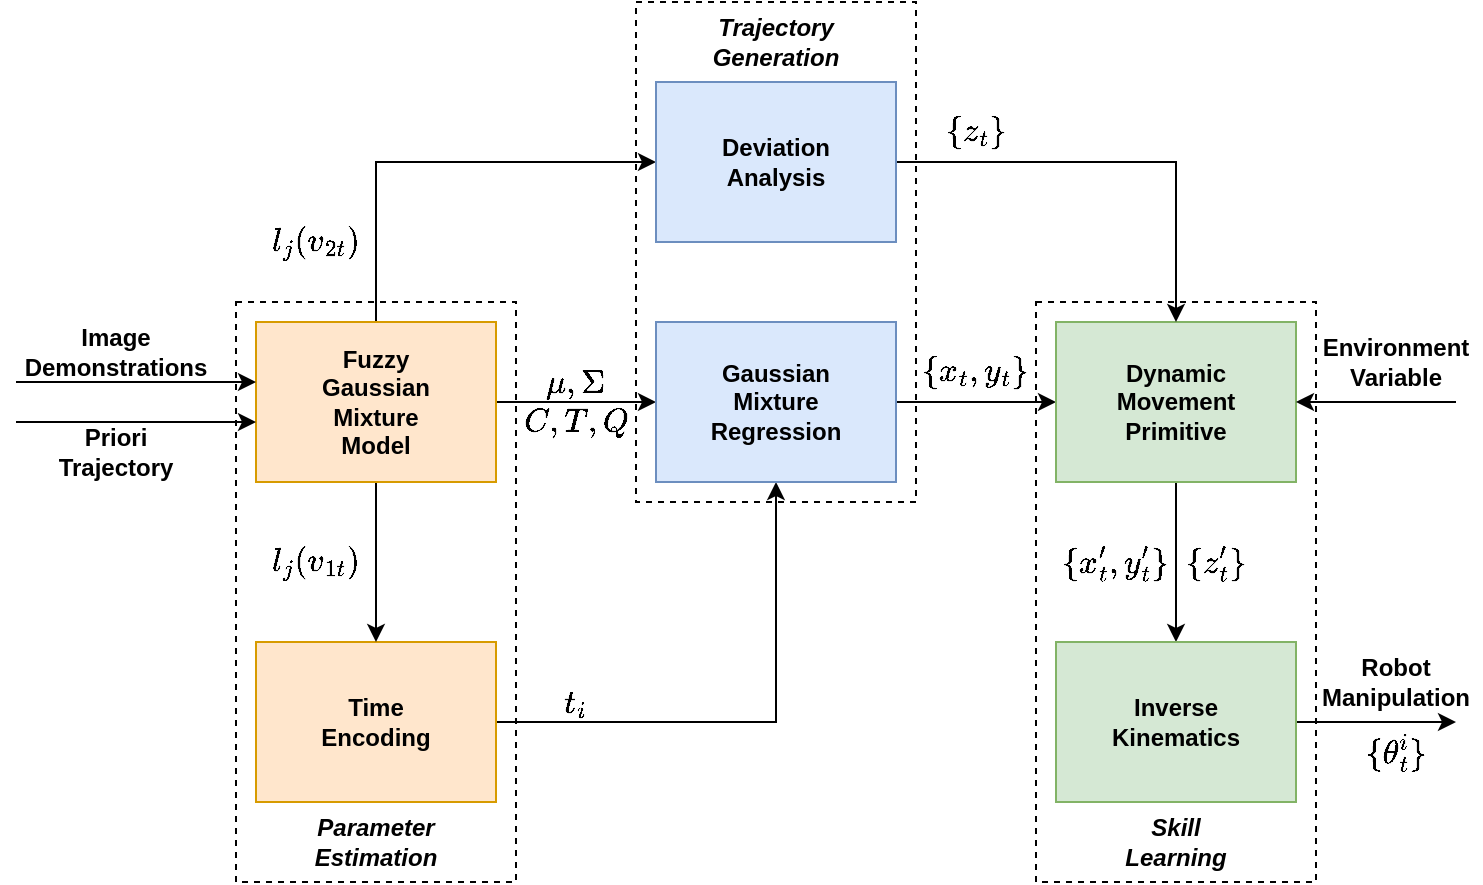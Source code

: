 <mxfile version="21.2.8" type="device" pages="2">
  <diagram name="fig1" id="IM0B7LO6zEONRMX0c4RT">
    <mxGraphModel dx="714" dy="430" grid="1" gridSize="10" guides="1" tooltips="1" connect="1" arrows="1" fold="1" page="1" pageScale="1" pageWidth="827" pageHeight="583" math="1" shadow="0">
      <root>
        <mxCell id="0" />
        <mxCell id="1" parent="0" />
        <mxCell id="D91GqyZZNzykNJFRmw_x-61" value="" style="rounded=0;whiteSpace=wrap;html=1;fillColor=none;dashed=1;" parent="1" vertex="1">
          <mxGeometry x="590" y="190" width="140" height="290" as="geometry" />
        </mxCell>
        <mxCell id="D91GqyZZNzykNJFRmw_x-47" value="" style="rounded=0;whiteSpace=wrap;html=1;fillColor=none;dashed=1;" parent="1" vertex="1">
          <mxGeometry x="390" y="40" width="140" height="250" as="geometry" />
        </mxCell>
        <mxCell id="D91GqyZZNzykNJFRmw_x-46" value="" style="rounded=0;whiteSpace=wrap;html=1;fillColor=none;dashed=1;" parent="1" vertex="1">
          <mxGeometry x="190" y="190" width="140" height="290" as="geometry" />
        </mxCell>
        <mxCell id="D91GqyZZNzykNJFRmw_x-45" style="edgeStyle=orthogonalEdgeStyle;rounded=0;orthogonalLoop=1;jettySize=auto;html=1;entryX=0.5;entryY=1;entryDx=0;entryDy=0;" parent="1" source="D91GqyZZNzykNJFRmw_x-1" target="D91GqyZZNzykNJFRmw_x-4" edge="1">
          <mxGeometry relative="1" as="geometry" />
        </mxCell>
        <mxCell id="D91GqyZZNzykNJFRmw_x-1" value="&lt;b&gt;Time&lt;/b&gt;&lt;br&gt;&lt;b&gt;Encoding&lt;/b&gt;" style="rounded=0;whiteSpace=wrap;html=1;fillColor=#ffe6cc;strokeColor=#d79b00;" parent="1" vertex="1">
          <mxGeometry x="200" y="360" width="120" height="80" as="geometry" />
        </mxCell>
        <mxCell id="D91GqyZZNzykNJFRmw_x-6" style="edgeStyle=orthogonalEdgeStyle;rounded=0;orthogonalLoop=1;jettySize=auto;html=1;entryX=0;entryY=0.5;entryDx=0;entryDy=0;" parent="1" source="D91GqyZZNzykNJFRmw_x-2" target="D91GqyZZNzykNJFRmw_x-4" edge="1">
          <mxGeometry relative="1" as="geometry" />
        </mxCell>
        <mxCell id="D91GqyZZNzykNJFRmw_x-10" style="edgeStyle=orthogonalEdgeStyle;rounded=0;orthogonalLoop=1;jettySize=auto;html=1;entryX=0;entryY=0.5;entryDx=0;entryDy=0;" parent="1" source="D91GqyZZNzykNJFRmw_x-2" target="D91GqyZZNzykNJFRmw_x-9" edge="1">
          <mxGeometry relative="1" as="geometry">
            <Array as="points">
              <mxPoint x="260" y="120" />
            </Array>
          </mxGeometry>
        </mxCell>
        <mxCell id="D91GqyZZNzykNJFRmw_x-44" style="edgeStyle=orthogonalEdgeStyle;rounded=0;orthogonalLoop=1;jettySize=auto;html=1;entryX=0.5;entryY=0;entryDx=0;entryDy=0;" parent="1" source="D91GqyZZNzykNJFRmw_x-2" target="D91GqyZZNzykNJFRmw_x-1" edge="1">
          <mxGeometry relative="1" as="geometry" />
        </mxCell>
        <mxCell id="D91GqyZZNzykNJFRmw_x-2" value="&lt;b&gt;Fuzzy&lt;br&gt;Gaussian&lt;br&gt;Mixture&lt;br&gt;Model&lt;/b&gt;" style="rounded=0;whiteSpace=wrap;html=1;fillColor=#ffe6cc;strokeColor=#d79b00;" parent="1" vertex="1">
          <mxGeometry x="200" y="200" width="120" height="80" as="geometry" />
        </mxCell>
        <mxCell id="D91GqyZZNzykNJFRmw_x-40" style="edgeStyle=orthogonalEdgeStyle;rounded=0;orthogonalLoop=1;jettySize=auto;html=1;entryX=0;entryY=0.5;entryDx=0;entryDy=0;" parent="1" source="D91GqyZZNzykNJFRmw_x-4" target="D91GqyZZNzykNJFRmw_x-8" edge="1">
          <mxGeometry relative="1" as="geometry" />
        </mxCell>
        <mxCell id="D91GqyZZNzykNJFRmw_x-4" value="&lt;b&gt;Gaussian&lt;/b&gt;&lt;br style=&quot;border-color: var(--border-color);&quot;&gt;&lt;b&gt;Mixture&lt;/b&gt;&lt;br style=&quot;border-color: var(--border-color);&quot;&gt;&lt;b&gt;Regression&lt;/b&gt;" style="rounded=0;whiteSpace=wrap;html=1;fillColor=#dae8fc;strokeColor=#6c8ebf;" parent="1" vertex="1">
          <mxGeometry x="400" y="200" width="120" height="80" as="geometry" />
        </mxCell>
        <mxCell id="D91GqyZZNzykNJFRmw_x-58" style="edgeStyle=orthogonalEdgeStyle;rounded=0;orthogonalLoop=1;jettySize=auto;html=1;entryX=0.5;entryY=0;entryDx=0;entryDy=0;" parent="1" source="D91GqyZZNzykNJFRmw_x-8" target="D91GqyZZNzykNJFRmw_x-57" edge="1">
          <mxGeometry relative="1" as="geometry" />
        </mxCell>
        <mxCell id="D91GqyZZNzykNJFRmw_x-8" value="&lt;b&gt;Dynamic&lt;br&gt;Movement&lt;br&gt;Primitive&lt;/b&gt;" style="rounded=0;whiteSpace=wrap;html=1;fillColor=#d5e8d4;strokeColor=#82b366;" parent="1" vertex="1">
          <mxGeometry x="600" y="200" width="120" height="80" as="geometry" />
        </mxCell>
        <mxCell id="D91GqyZZNzykNJFRmw_x-41" style="edgeStyle=orthogonalEdgeStyle;rounded=0;orthogonalLoop=1;jettySize=auto;html=1;entryX=0.5;entryY=0;entryDx=0;entryDy=0;" parent="1" source="D91GqyZZNzykNJFRmw_x-9" target="D91GqyZZNzykNJFRmw_x-8" edge="1">
          <mxGeometry relative="1" as="geometry" />
        </mxCell>
        <mxCell id="D91GqyZZNzykNJFRmw_x-9" value="&lt;b&gt;Deviation&lt;br&gt;Analysis&lt;/b&gt;" style="rounded=0;whiteSpace=wrap;html=1;fillColor=#dae8fc;strokeColor=#6c8ebf;" parent="1" vertex="1">
          <mxGeometry x="400" y="80" width="120" height="80" as="geometry" />
        </mxCell>
        <mxCell id="D91GqyZZNzykNJFRmw_x-14" value="" style="endArrow=classic;html=1;rounded=0;exitX=0;exitY=1;exitDx=0;exitDy=0;" parent="1" source="D91GqyZZNzykNJFRmw_x-16" edge="1">
          <mxGeometry width="50" height="50" relative="1" as="geometry">
            <mxPoint x="120" y="230" as="sourcePoint" />
            <mxPoint x="200" y="230" as="targetPoint" />
          </mxGeometry>
        </mxCell>
        <mxCell id="D91GqyZZNzykNJFRmw_x-15" value="" style="endArrow=classic;html=1;rounded=0;" parent="1" edge="1">
          <mxGeometry width="50" height="50" relative="1" as="geometry">
            <mxPoint x="80" y="250" as="sourcePoint" />
            <mxPoint x="200" y="250" as="targetPoint" />
          </mxGeometry>
        </mxCell>
        <mxCell id="D91GqyZZNzykNJFRmw_x-16" value="&lt;b&gt;Image&lt;br&gt;Demonstrations&lt;br&gt;&lt;/b&gt;" style="text;html=1;strokeColor=none;fillColor=none;align=center;verticalAlign=middle;whiteSpace=wrap;rounded=0;" parent="1" vertex="1">
          <mxGeometry x="80" y="200" width="100" height="30" as="geometry" />
        </mxCell>
        <mxCell id="D91GqyZZNzykNJFRmw_x-17" value="&lt;b&gt;Priori&lt;br&gt;Trajectory&lt;/b&gt;" style="text;html=1;strokeColor=none;fillColor=none;align=center;verticalAlign=middle;whiteSpace=wrap;rounded=0;" parent="1" vertex="1">
          <mxGeometry x="100" y="250" width="60" height="30" as="geometry" />
        </mxCell>
        <mxCell id="D91GqyZZNzykNJFRmw_x-22" value="$$\mu,\Sigma$$" style="text;html=1;strokeColor=none;fillColor=none;align=center;verticalAlign=middle;whiteSpace=wrap;rounded=0;fontSize=14;" parent="1" vertex="1">
          <mxGeometry x="340" y="220" width="40" height="20" as="geometry" />
        </mxCell>
        <mxCell id="D91GqyZZNzykNJFRmw_x-24" value="$$t_i$$" style="text;html=1;strokeColor=none;fillColor=none;align=center;verticalAlign=middle;whiteSpace=wrap;rounded=0;fontSize=14;" parent="1" vertex="1">
          <mxGeometry x="350" y="380" width="20" height="20" as="geometry" />
        </mxCell>
        <mxCell id="D91GqyZZNzykNJFRmw_x-25" value="&lt;b style=&quot;border-color: var(--border-color); font-size: 14px;&quot;&gt;$$l_j(v_{2t})$$&lt;/b&gt;" style="text;html=1;strokeColor=none;fillColor=none;align=center;verticalAlign=middle;whiteSpace=wrap;rounded=0;fontSize=14;" parent="1" vertex="1">
          <mxGeometry x="210" y="145" width="40" height="30" as="geometry" />
        </mxCell>
        <mxCell id="D91GqyZZNzykNJFRmw_x-26" value="&lt;b style=&quot;border-color: var(--border-color); font-size: 14px;&quot;&gt;$$l_j(v_{1t})$$&lt;/b&gt;" style="text;html=1;strokeColor=none;fillColor=none;align=center;verticalAlign=middle;whiteSpace=wrap;rounded=0;fontSize=14;" parent="1" vertex="1">
          <mxGeometry x="210" y="305" width="40" height="30" as="geometry" />
        </mxCell>
        <mxCell id="D91GqyZZNzykNJFRmw_x-27" value="$$C,T,Q$$" style="text;html=1;strokeColor=none;fillColor=none;align=center;verticalAlign=middle;whiteSpace=wrap;rounded=0;fontSize=14;" parent="1" vertex="1">
          <mxGeometry x="340" y="240" width="40" height="20" as="geometry" />
        </mxCell>
        <mxCell id="D91GqyZZNzykNJFRmw_x-34" value="&lt;b&gt;Robot Manipulation&lt;/b&gt;" style="text;html=1;strokeColor=none;fillColor=none;align=center;verticalAlign=middle;whiteSpace=wrap;rounded=0;" parent="1" vertex="1">
          <mxGeometry x="730" y="360" width="80" height="40" as="geometry" />
        </mxCell>
        <mxCell id="D91GqyZZNzykNJFRmw_x-48" value="&lt;b&gt;&lt;i&gt;Parameter Estimation&lt;/i&gt;&lt;/b&gt;" style="text;html=1;strokeColor=none;fillColor=none;align=center;verticalAlign=middle;whiteSpace=wrap;rounded=0;" parent="1" vertex="1">
          <mxGeometry x="220" y="440" width="80" height="40" as="geometry" />
        </mxCell>
        <mxCell id="D91GqyZZNzykNJFRmw_x-49" value="&lt;i&gt;&lt;b&gt;Trajectory Generation&lt;/b&gt;&lt;br&gt;&lt;/i&gt;" style="text;html=1;strokeColor=none;fillColor=none;align=center;verticalAlign=middle;whiteSpace=wrap;rounded=0;" parent="1" vertex="1">
          <mxGeometry x="420" y="40" width="80" height="40" as="geometry" />
        </mxCell>
        <mxCell id="D91GqyZZNzykNJFRmw_x-51" value="" style="endArrow=classic;html=1;rounded=0;entryX=1;entryY=0.5;entryDx=0;entryDy=0;" parent="1" target="D91GqyZZNzykNJFRmw_x-8" edge="1">
          <mxGeometry width="50" height="50" relative="1" as="geometry">
            <mxPoint x="800" y="240" as="sourcePoint" />
            <mxPoint x="760" y="240" as="targetPoint" />
            <Array as="points">
              <mxPoint x="760" y="240" />
            </Array>
          </mxGeometry>
        </mxCell>
        <mxCell id="D91GqyZZNzykNJFRmw_x-54" value="&lt;b&gt;Environment Variable&lt;/b&gt;" style="text;html=1;strokeColor=none;fillColor=none;align=center;verticalAlign=middle;whiteSpace=wrap;rounded=0;" parent="1" vertex="1">
          <mxGeometry x="730" y="200" width="80" height="40" as="geometry" />
        </mxCell>
        <mxCell id="D91GqyZZNzykNJFRmw_x-55" value="$$\{x_t,y_t\}$$" style="text;html=1;strokeColor=none;fillColor=none;align=center;verticalAlign=middle;whiteSpace=wrap;rounded=0;fontSize=14;" parent="1" vertex="1">
          <mxGeometry x="530" y="210" width="60" height="30" as="geometry" />
        </mxCell>
        <mxCell id="D91GqyZZNzykNJFRmw_x-56" value="$$\{z_t\}$$" style="text;html=1;strokeColor=none;fillColor=none;align=center;verticalAlign=middle;whiteSpace=wrap;rounded=0;fontSize=14;" parent="1" vertex="1">
          <mxGeometry x="530" y="90" width="60" height="30" as="geometry" />
        </mxCell>
        <mxCell id="D91GqyZZNzykNJFRmw_x-60" style="edgeStyle=orthogonalEdgeStyle;rounded=0;orthogonalLoop=1;jettySize=auto;html=1;" parent="1" source="D91GqyZZNzykNJFRmw_x-57" edge="1">
          <mxGeometry relative="1" as="geometry">
            <mxPoint x="800.0" y="400" as="targetPoint" />
          </mxGeometry>
        </mxCell>
        <mxCell id="D91GqyZZNzykNJFRmw_x-57" value="&lt;b&gt;Inverse&lt;br&gt;Kinematics&lt;/b&gt;" style="rounded=0;whiteSpace=wrap;html=1;fillColor=#d5e8d4;strokeColor=#82b366;" parent="1" vertex="1">
          <mxGeometry x="600" y="360" width="120" height="80" as="geometry" />
        </mxCell>
        <mxCell id="D91GqyZZNzykNJFRmw_x-62" value="&lt;i&gt;&lt;b&gt;Skill&lt;br&gt;Learning&lt;/b&gt;&lt;br&gt;&lt;/i&gt;" style="text;html=1;strokeColor=none;fillColor=none;align=center;verticalAlign=middle;whiteSpace=wrap;rounded=0;" parent="1" vertex="1">
          <mxGeometry x="620" y="440" width="80" height="40" as="geometry" />
        </mxCell>
        <mxCell id="D91GqyZZNzykNJFRmw_x-63" value="$$\{\theta^i_t\}$$" style="text;html=1;strokeColor=none;fillColor=none;align=center;verticalAlign=middle;whiteSpace=wrap;rounded=0;fontSize=14;" parent="1" vertex="1">
          <mxGeometry x="750" y="400" width="40" height="30" as="geometry" />
        </mxCell>
        <mxCell id="D91GqyZZNzykNJFRmw_x-64" value="$$\{x^{\prime}_t,y^{\prime}&lt;br&gt;_t\}$$" style="text;html=1;strokeColor=none;fillColor=none;align=center;verticalAlign=middle;whiteSpace=wrap;rounded=0;fontSize=14;" parent="1" vertex="1">
          <mxGeometry x="600" y="306" width="60" height="28" as="geometry" />
        </mxCell>
        <mxCell id="D91GqyZZNzykNJFRmw_x-65" value="$$\{z^{\prime}&lt;br&gt;_t\}$$" style="text;html=1;strokeColor=none;fillColor=none;align=center;verticalAlign=middle;whiteSpace=wrap;rounded=0;fontSize=14;" parent="1" vertex="1">
          <mxGeometry x="660" y="305" width="40" height="30" as="geometry" />
        </mxCell>
      </root>
    </mxGraphModel>
  </diagram>
  <diagram id="o7MXlhajSptsiC3pRJ2w" name="第 2 页">
    <mxGraphModel dx="1036" dy="623" grid="1" gridSize="10" guides="1" tooltips="1" connect="1" arrows="1" fold="1" page="1" pageScale="1" pageWidth="827" pageHeight="583" math="0" shadow="0">
      <root>
        <mxCell id="0" />
        <mxCell id="1" parent="0" />
      </root>
    </mxGraphModel>
  </diagram>
</mxfile>

